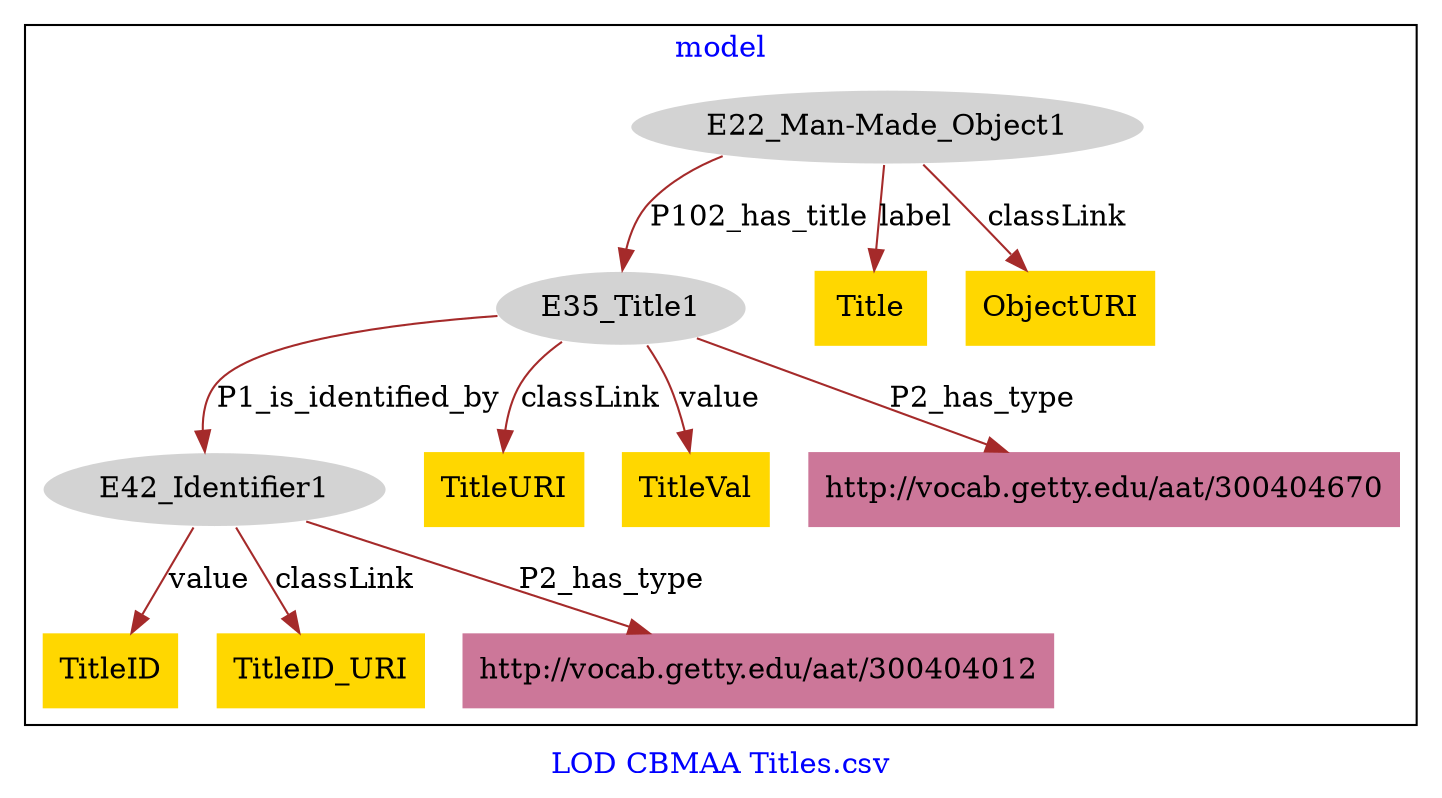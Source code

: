 digraph n0 {
fontcolor="blue"
remincross="true"
label="LOD CBMAA Titles.csv"
subgraph cluster {
label="model"
n2[style="filled",color="white",fillcolor="lightgray",label="E22_Man-Made_Object1"];
n3[style="filled",color="white",fillcolor="lightgray",label="E35_Title1"];
n4[style="filled",color="white",fillcolor="lightgray",label="E42_Identifier1"];
n5[shape="plaintext",style="filled",fillcolor="gold",label="TitleURI"];
n6[shape="plaintext",style="filled",fillcolor="gold",label="TitleID"];
n7[shape="plaintext",style="filled",fillcolor="gold",label="Title"];
n8[shape="plaintext",style="filled",fillcolor="gold",label="TitleVal"];
n9[shape="plaintext",style="filled",fillcolor="gold",label="TitleID_URI"];
n10[shape="plaintext",style="filled",fillcolor="gold",label="ObjectURI"];
n11[shape="plaintext",style="filled",fillcolor="#CC7799",label="http://vocab.getty.edu/aat/300404012"];
n12[shape="plaintext",style="filled",fillcolor="#CC7799",label="http://vocab.getty.edu/aat/300404670"];
}
n2 -> n3[color="brown",fontcolor="black",label="P102_has_title"]
n3 -> n4[color="brown",fontcolor="black",label="P1_is_identified_by"]
n3 -> n5[color="brown",fontcolor="black",label="classLink"]
n4 -> n6[color="brown",fontcolor="black",label="value"]
n2 -> n7[color="brown",fontcolor="black",label="label"]
n3 -> n8[color="brown",fontcolor="black",label="value"]
n4 -> n9[color="brown",fontcolor="black",label="classLink"]
n2 -> n10[color="brown",fontcolor="black",label="classLink"]
n4 -> n11[color="brown",fontcolor="black",label="P2_has_type"]
n3 -> n12[color="brown",fontcolor="black",label="P2_has_type"]
}
